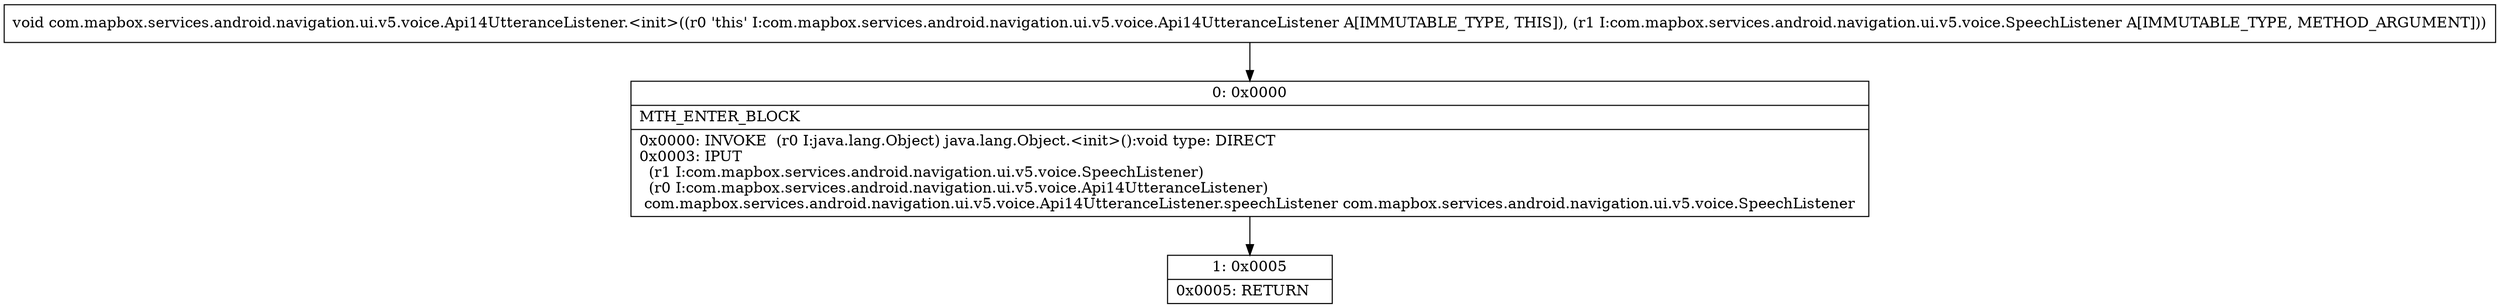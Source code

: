 digraph "CFG forcom.mapbox.services.android.navigation.ui.v5.voice.Api14UtteranceListener.\<init\>(Lcom\/mapbox\/services\/android\/navigation\/ui\/v5\/voice\/SpeechListener;)V" {
Node_0 [shape=record,label="{0\:\ 0x0000|MTH_ENTER_BLOCK\l|0x0000: INVOKE  (r0 I:java.lang.Object) java.lang.Object.\<init\>():void type: DIRECT \l0x0003: IPUT  \l  (r1 I:com.mapbox.services.android.navigation.ui.v5.voice.SpeechListener)\l  (r0 I:com.mapbox.services.android.navigation.ui.v5.voice.Api14UtteranceListener)\l com.mapbox.services.android.navigation.ui.v5.voice.Api14UtteranceListener.speechListener com.mapbox.services.android.navigation.ui.v5.voice.SpeechListener \l}"];
Node_1 [shape=record,label="{1\:\ 0x0005|0x0005: RETURN   \l}"];
MethodNode[shape=record,label="{void com.mapbox.services.android.navigation.ui.v5.voice.Api14UtteranceListener.\<init\>((r0 'this' I:com.mapbox.services.android.navigation.ui.v5.voice.Api14UtteranceListener A[IMMUTABLE_TYPE, THIS]), (r1 I:com.mapbox.services.android.navigation.ui.v5.voice.SpeechListener A[IMMUTABLE_TYPE, METHOD_ARGUMENT])) }"];
MethodNode -> Node_0;
Node_0 -> Node_1;
}

